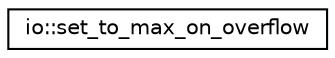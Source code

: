 digraph "Graphical Class Hierarchy"
{
  edge [fontname="Helvetica",fontsize="10",labelfontname="Helvetica",labelfontsize="10"];
  node [fontname="Helvetica",fontsize="10",shape=record];
  rankdir="LR";
  Node0 [label="io::set_to_max_on_overflow",height=0.2,width=0.4,color="black", fillcolor="white", style="filled",URL="$structio_1_1set__to__max__on__overflow.html"];
}
